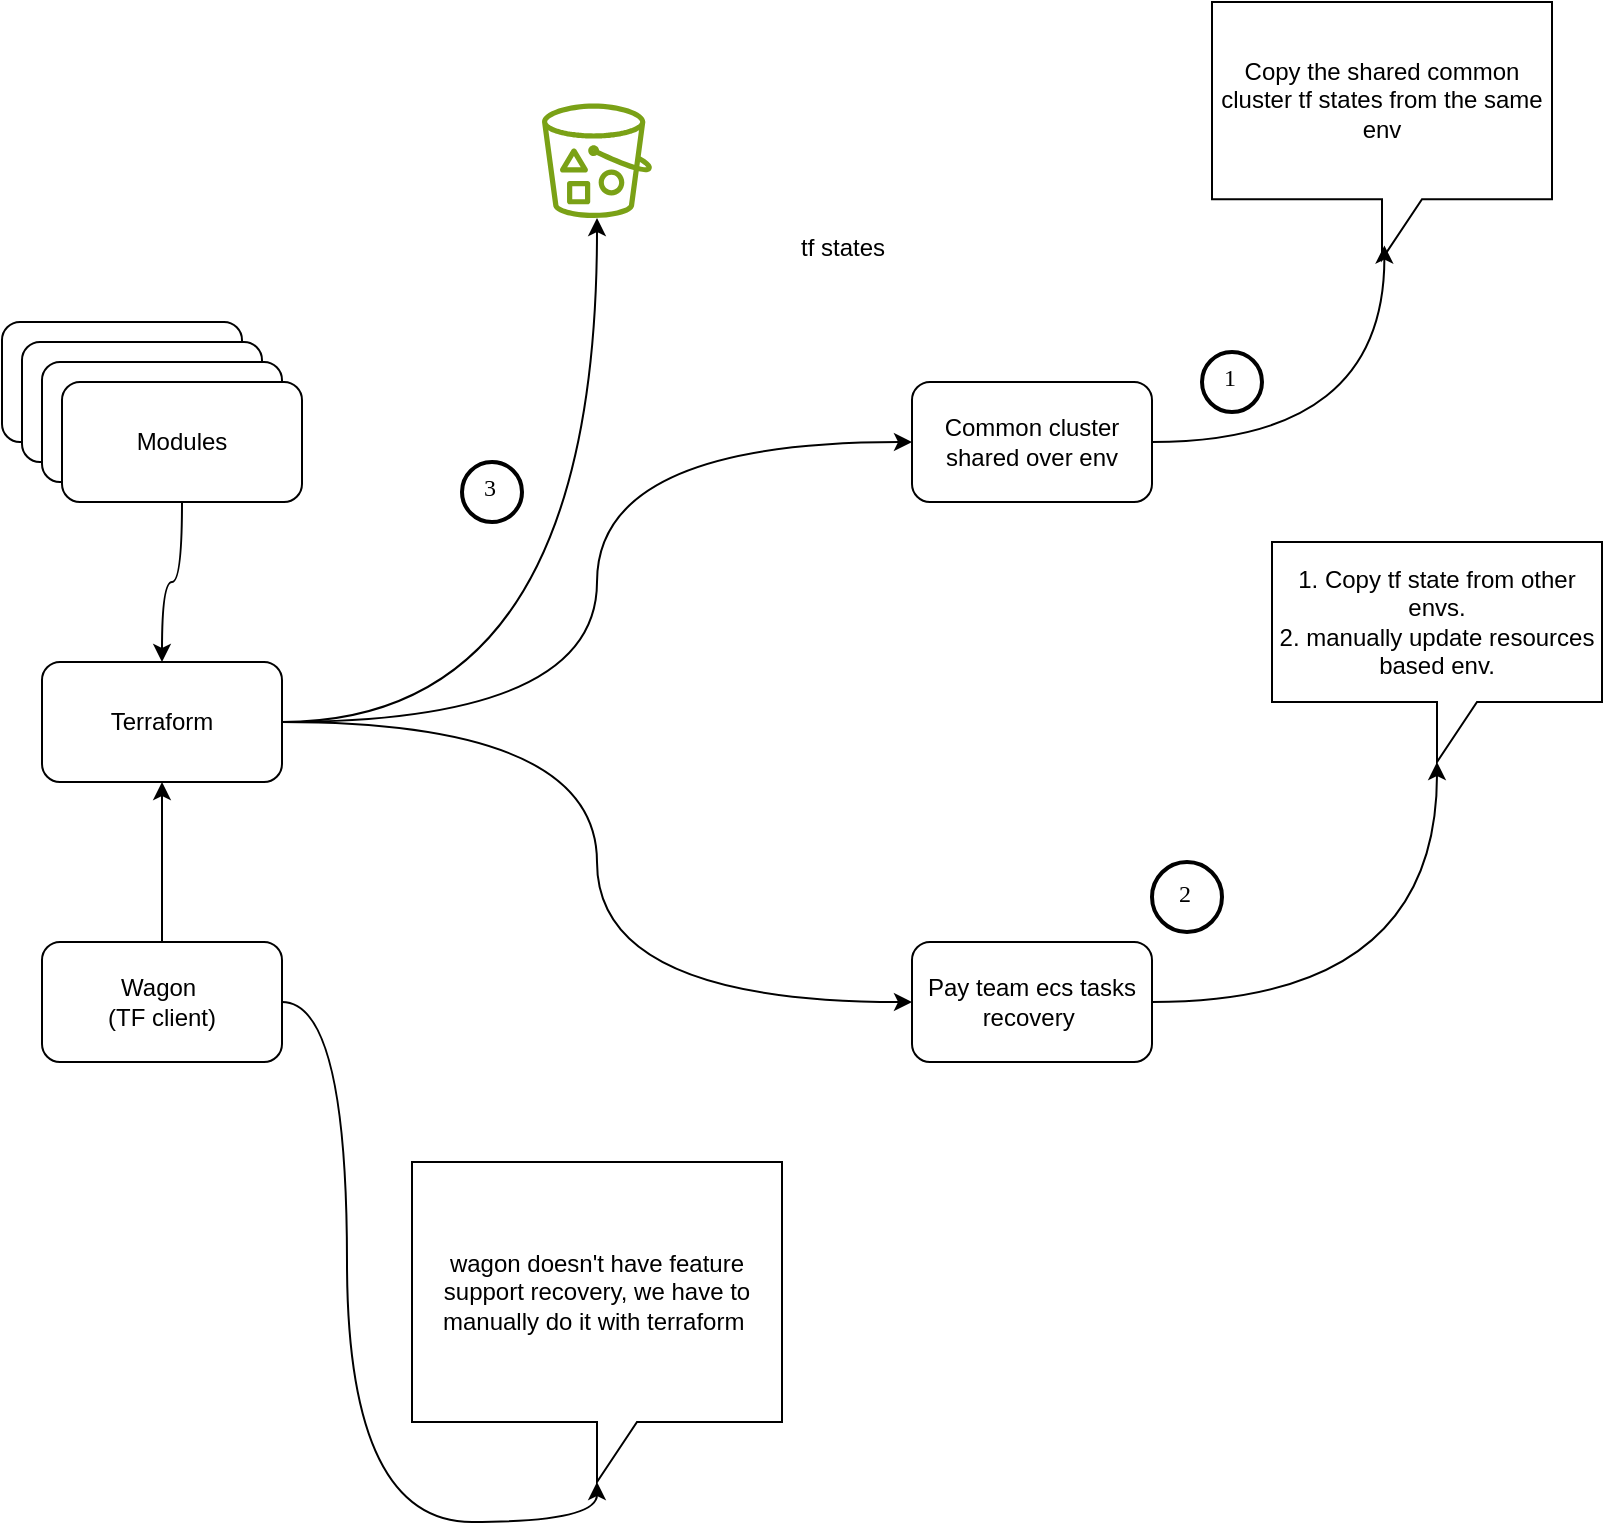 <mxfile version="24.4.6" type="github">
  <diagram name="Page-1" id="osjaCULI0XQIl8TjNg4v">
    <mxGraphModel dx="2266" dy="862" grid="1" gridSize="10" guides="1" tooltips="1" connect="1" arrows="1" fold="1" page="1" pageScale="1" pageWidth="850" pageHeight="1100" math="0" shadow="0">
      <root>
        <mxCell id="0" />
        <mxCell id="1" parent="0" />
        <mxCell id="LPbAuuqpUGxxxOB4grG0-1" value="" style="sketch=0;outlineConnect=0;fontColor=#232F3E;gradientColor=none;fillColor=#7AA116;strokeColor=none;dashed=0;verticalLabelPosition=bottom;verticalAlign=top;align=center;html=1;fontSize=12;fontStyle=0;aspect=fixed;pointerEvents=1;shape=mxgraph.aws4.bucket_with_objects;" vertex="1" parent="1">
          <mxGeometry x="290" y="100.8" width="55" height="57.2" as="geometry" />
        </mxCell>
        <mxCell id="LPbAuuqpUGxxxOB4grG0-2" value="Common cluster shared over env" style="rounded=1;whiteSpace=wrap;html=1;" vertex="1" parent="1">
          <mxGeometry x="475" y="240" width="120" height="60" as="geometry" />
        </mxCell>
        <mxCell id="LPbAuuqpUGxxxOB4grG0-3" value="Pay team ecs tasks recovery&amp;nbsp;" style="rounded=1;whiteSpace=wrap;html=1;" vertex="1" parent="1">
          <mxGeometry x="475" y="520" width="120" height="60" as="geometry" />
        </mxCell>
        <mxCell id="LPbAuuqpUGxxxOB4grG0-13" style="edgeStyle=orthogonalEdgeStyle;curved=1;rounded=0;orthogonalLoop=1;jettySize=auto;html=1;entryX=0;entryY=0.5;entryDx=0;entryDy=0;" edge="1" parent="1" source="LPbAuuqpUGxxxOB4grG0-4" target="LPbAuuqpUGxxxOB4grG0-2">
          <mxGeometry relative="1" as="geometry" />
        </mxCell>
        <mxCell id="LPbAuuqpUGxxxOB4grG0-14" style="edgeStyle=orthogonalEdgeStyle;curved=1;rounded=0;orthogonalLoop=1;jettySize=auto;html=1;entryX=0;entryY=0.5;entryDx=0;entryDy=0;" edge="1" parent="1" source="LPbAuuqpUGxxxOB4grG0-4" target="LPbAuuqpUGxxxOB4grG0-3">
          <mxGeometry relative="1" as="geometry" />
        </mxCell>
        <mxCell id="LPbAuuqpUGxxxOB4grG0-15" style="edgeStyle=orthogonalEdgeStyle;curved=1;rounded=0;orthogonalLoop=1;jettySize=auto;html=1;" edge="1" parent="1" source="LPbAuuqpUGxxxOB4grG0-4" target="LPbAuuqpUGxxxOB4grG0-1">
          <mxGeometry relative="1" as="geometry" />
        </mxCell>
        <mxCell id="LPbAuuqpUGxxxOB4grG0-4" value="Terraform" style="rounded=1;whiteSpace=wrap;html=1;" vertex="1" parent="1">
          <mxGeometry x="40" y="380" width="120" height="60" as="geometry" />
        </mxCell>
        <mxCell id="LPbAuuqpUGxxxOB4grG0-5" value="" style="rounded=1;whiteSpace=wrap;html=1;" vertex="1" parent="1">
          <mxGeometry x="20" y="210" width="120" height="60" as="geometry" />
        </mxCell>
        <mxCell id="LPbAuuqpUGxxxOB4grG0-6" value="" style="rounded=1;whiteSpace=wrap;html=1;" vertex="1" parent="1">
          <mxGeometry x="30" y="220" width="120" height="60" as="geometry" />
        </mxCell>
        <mxCell id="LPbAuuqpUGxxxOB4grG0-7" value="" style="rounded=1;whiteSpace=wrap;html=1;" vertex="1" parent="1">
          <mxGeometry x="40" y="230" width="120" height="60" as="geometry" />
        </mxCell>
        <mxCell id="LPbAuuqpUGxxxOB4grG0-11" style="edgeStyle=orthogonalEdgeStyle;curved=1;rounded=0;orthogonalLoop=1;jettySize=auto;html=1;entryX=0.5;entryY=0;entryDx=0;entryDy=0;" edge="1" parent="1" source="LPbAuuqpUGxxxOB4grG0-8" target="LPbAuuqpUGxxxOB4grG0-4">
          <mxGeometry relative="1" as="geometry" />
        </mxCell>
        <mxCell id="LPbAuuqpUGxxxOB4grG0-8" value="Modules" style="rounded=1;whiteSpace=wrap;html=1;" vertex="1" parent="1">
          <mxGeometry x="50" y="240" width="120" height="60" as="geometry" />
        </mxCell>
        <mxCell id="LPbAuuqpUGxxxOB4grG0-17" value="Copy the shared common cluster tf states from the same env" style="shape=callout;whiteSpace=wrap;html=1;perimeter=calloutPerimeter;" vertex="1" parent="1">
          <mxGeometry x="625" y="50" width="170" height="128.6" as="geometry" />
        </mxCell>
        <mxCell id="LPbAuuqpUGxxxOB4grG0-19" style="edgeStyle=orthogonalEdgeStyle;curved=1;rounded=0;orthogonalLoop=1;jettySize=auto;html=1;entryX=0.507;entryY=0.947;entryDx=0;entryDy=0;entryPerimeter=0;" edge="1" parent="1" source="LPbAuuqpUGxxxOB4grG0-2" target="LPbAuuqpUGxxxOB4grG0-17">
          <mxGeometry relative="1" as="geometry" />
        </mxCell>
        <mxCell id="LPbAuuqpUGxxxOB4grG0-20" value="1. Copy tf state from other envs.&lt;div&gt;2. manually update resources based env.&lt;/div&gt;" style="shape=callout;whiteSpace=wrap;html=1;perimeter=calloutPerimeter;" vertex="1" parent="1">
          <mxGeometry x="655" y="320" width="165" height="110" as="geometry" />
        </mxCell>
        <mxCell id="LPbAuuqpUGxxxOB4grG0-21" style="edgeStyle=orthogonalEdgeStyle;curved=1;rounded=0;orthogonalLoop=1;jettySize=auto;html=1;entryX=0;entryY=0;entryDx=82.5;entryDy=110;entryPerimeter=0;" edge="1" parent="1" source="LPbAuuqpUGxxxOB4grG0-3" target="LPbAuuqpUGxxxOB4grG0-20">
          <mxGeometry relative="1" as="geometry" />
        </mxCell>
        <mxCell id="LPbAuuqpUGxxxOB4grG0-22" value="tf states" style="text;html=1;align=center;verticalAlign=middle;resizable=0;points=[];autosize=1;strokeColor=none;fillColor=none;" vertex="1" parent="1">
          <mxGeometry x="405" y="158" width="70" height="30" as="geometry" />
        </mxCell>
        <mxCell id="LPbAuuqpUGxxxOB4grG0-24" style="edgeStyle=orthogonalEdgeStyle;curved=1;rounded=0;orthogonalLoop=1;jettySize=auto;html=1;entryX=0.5;entryY=1;entryDx=0;entryDy=0;" edge="1" parent="1" source="LPbAuuqpUGxxxOB4grG0-23" target="LPbAuuqpUGxxxOB4grG0-4">
          <mxGeometry relative="1" as="geometry" />
        </mxCell>
        <mxCell id="LPbAuuqpUGxxxOB4grG0-23" value="Wagon&amp;nbsp;&lt;br&gt;(TF client)" style="rounded=1;whiteSpace=wrap;html=1;" vertex="1" parent="1">
          <mxGeometry x="40" y="520" width="120" height="60" as="geometry" />
        </mxCell>
        <mxCell id="LPbAuuqpUGxxxOB4grG0-25" value="wagon doesn&#39;t have feature support recovery, we have to manually do it with terraform&amp;nbsp;" style="shape=callout;whiteSpace=wrap;html=1;perimeter=calloutPerimeter;" vertex="1" parent="1">
          <mxGeometry x="225" y="630" width="185" height="160" as="geometry" />
        </mxCell>
        <mxCell id="LPbAuuqpUGxxxOB4grG0-26" style="edgeStyle=orthogonalEdgeStyle;curved=1;rounded=0;orthogonalLoop=1;jettySize=auto;html=1;entryX=0;entryY=0;entryDx=92.5;entryDy=160;entryPerimeter=0;" edge="1" parent="1" source="LPbAuuqpUGxxxOB4grG0-23" target="LPbAuuqpUGxxxOB4grG0-25">
          <mxGeometry relative="1" as="geometry" />
        </mxCell>
        <mxCell id="LPbAuuqpUGxxxOB4grG0-27" value="1" style="ellipse;whiteSpace=wrap;html=1;aspect=fixed;strokeWidth=2;fontFamily=Tahoma;spacingBottom=4;spacingRight=2;" vertex="1" parent="1">
          <mxGeometry x="620" y="225" width="30" height="30" as="geometry" />
        </mxCell>
        <mxCell id="LPbAuuqpUGxxxOB4grG0-28" value="2" style="ellipse;whiteSpace=wrap;html=1;aspect=fixed;strokeWidth=2;fontFamily=Tahoma;spacingBottom=4;spacingRight=2;" vertex="1" parent="1">
          <mxGeometry x="595" y="480" width="35" height="35" as="geometry" />
        </mxCell>
        <mxCell id="LPbAuuqpUGxxxOB4grG0-29" value="3" style="ellipse;whiteSpace=wrap;html=1;aspect=fixed;strokeWidth=2;fontFamily=Tahoma;spacingBottom=4;spacingRight=2;" vertex="1" parent="1">
          <mxGeometry x="250" y="280" width="30" height="30" as="geometry" />
        </mxCell>
      </root>
    </mxGraphModel>
  </diagram>
</mxfile>
